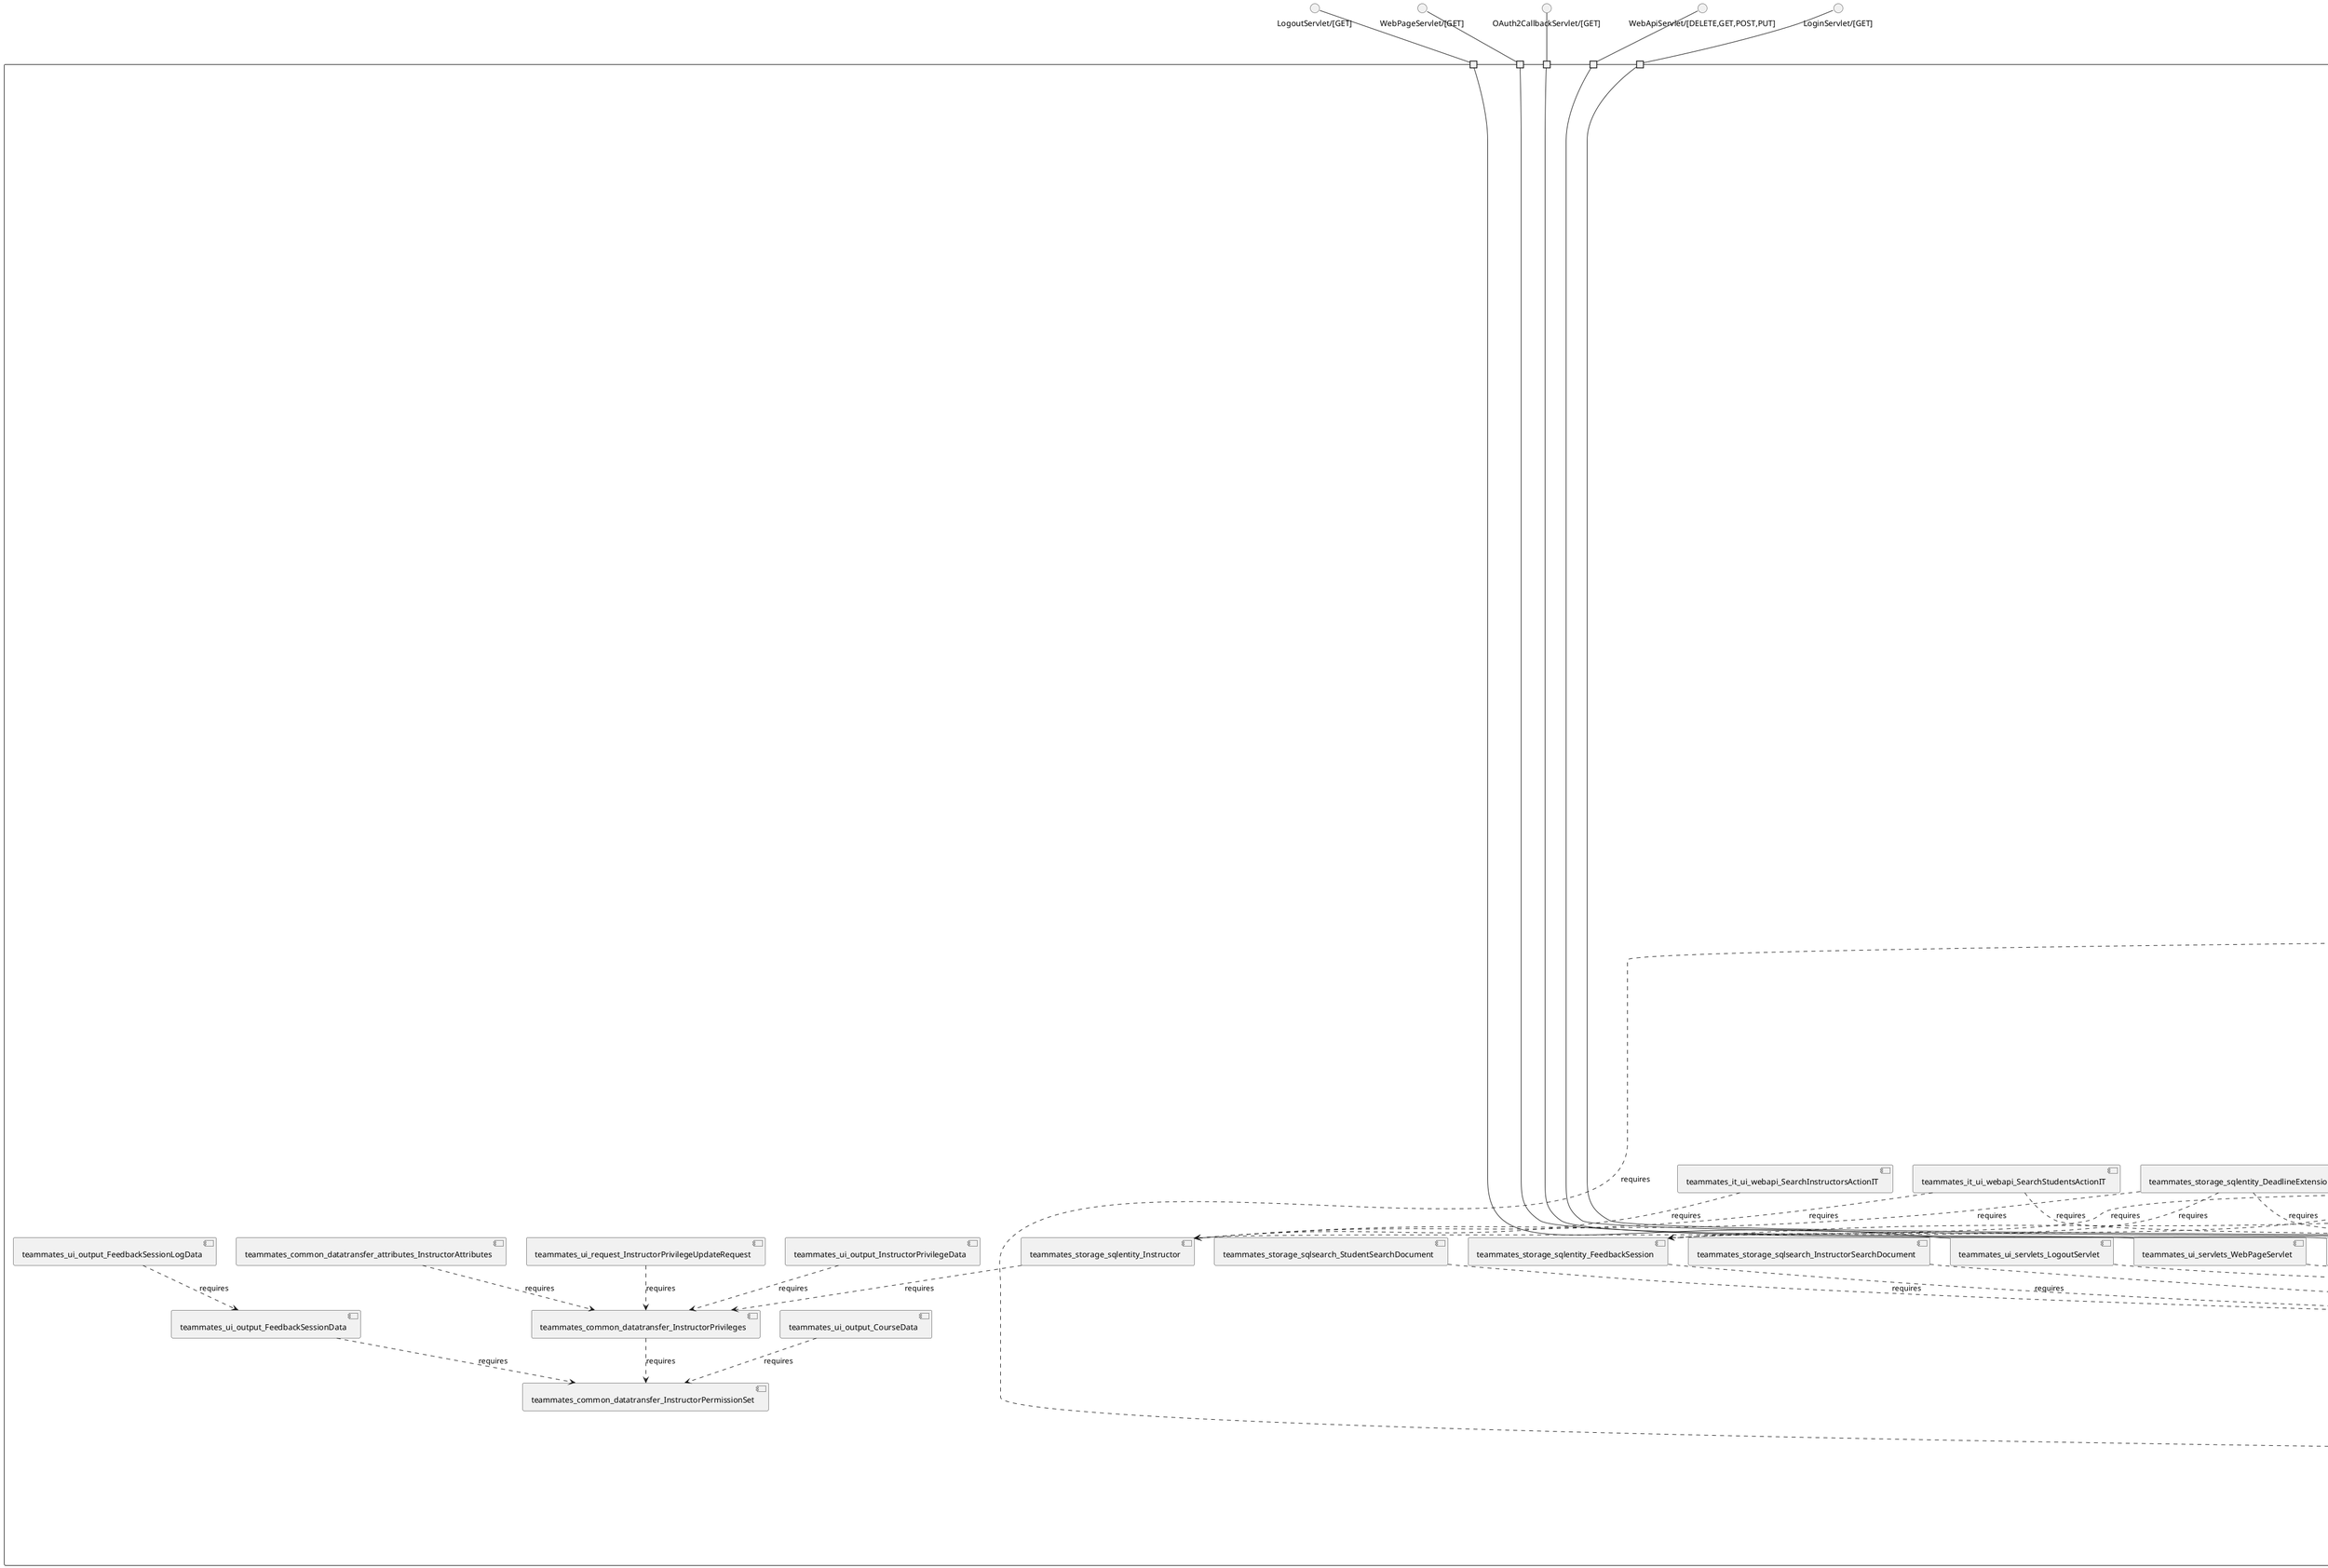 @startuml
skinparam fixCircleLabelOverlapping true
skinparam componentStyle uml2
component "teammates\n\n\n\n\n\n" {
[teammates_ui_servlets_LegacyUrlMapper]
[teammates_it_storage_sqlapi_FeedbackResponsesDbIT]
[teammates_ui_webapi_CreateAccountAction]
[teammates_storage_sqlentity_FeedbackSession]
[teammates_client_scripts_DataMigrationForFeedbackSessionMismatchedTimezone]
[teammates_storage_api_InstructorsDb]
[teammates_storage_api_FeedbackResponseCommentsDb]
[teammates_storage_sqlentity_questions_FeedbackTextQuestion]
[teammates_storage_search_SearchManagerFactory]
[teammates_ui_webapi_FeedbackSessionOpeningSoonRemindersAction]
[teammates_it_ui_webapi_UpdateFeedbackSessionLogsActionIT]
[teammates_common_util_StringHelper]
[teammates_common_datatransfer_questions_FeedbackTextResponseDetails]
[teammates_ui_webapi_FeedbackSessionPublishedEmailWorkerAction]
[teammates_it_sqllogic_core_FeedbackQuestionsLogicIT]
[teammates_storage_sqlsearch_AccountRequestSearchManager]
[teammates_storage_sqlentity_responses_FeedbackContributionResponse]
[teammates_sqllogic_core_FeedbackSessionsLogic]
[teammates_ui_webapi_JoinCourseAction]
[teammates_it_sqllogic_core_FeedbackSessionsLogicIT]
[teammates_storage_api_StudentsDb]
[teammates_ui_webapi_SendErrorReportAction]
[teammates_common_datatransfer_attributes_FeedbackResponseAttributes]
[teammates_storage_sqlapi_AccountsDb]
[teammates_common_datatransfer_attributes_FeedbackQuestionAttributes]
[teammates_storage_sqlentity_Account]
[teammates_ui_webapi_FeedbackSessionClosingRemindersAction]
[teammates_client_scripts_GenerateUsageStatisticsObjects]
[teammates_logic_external_FirebaseAuthService]
[teammates_common_datatransfer_questions_FeedbackTextQuestionDetails]
[teammates_it_sqllogic_core_DataBundleLogicIT]
[teammates_storage_sqlentity_responses_FeedbackMsqResponse]
[teammates_logic_api_RecaptchaVerifier]
[teammates_sqllogic_core_DataBundleLogic]
[teammates_sqllogic_core_AccountsLogic]
[teammates_client_scripts_PopulateCourseSearchDocuments]
[teammates_common_datatransfer_questions_FeedbackRankRecipientsResponseDetails]
[teammates_ui_webapi_SubmitFeedbackResponsesAction]
[teammates_logic_core_AccountsLogic]
[teammates_client_scripts_testdataconversion_ConvertDatastoreJsonToSqlJson]
[teammates_storage_search_InstructorSearchManager]
[teammates_storage_search_StudentSearchDocument]
[teammates_storage_api_UsageStatisticsDb]
[teammates_it_sqllogic_core_UsersLogicIT]
[teammates_ui_webapi_FeedbackSessionRemindParticularUsersEmailWorkerAction]
[teammates_storage_sqlentity_Instructor]
[teammates_it_storage_sqlapi_FeedbackSessionLogsDbIT]
[teammates_logic_core_FeedbackQuestionsLogic]
[teammates_storage_sqlentity_questions_FeedbackMcqQuestion]
[teammates_storage_sqlentity_questions_FeedbackContributionQuestion]
[teammates_storage_sqlsearch_SearchManagerFactory]
[teammates_it_storage_sqlapi_UsageStatisticsDbIT]
[teammates_logic_core_AccountRequestsLogic]
[teammates_logic_core_FeedbackResponsesLogic]
[teammates_storage_sqlentity_responses_FeedbackRankRecipientsResponse]
[teammates_storage_sqlentity_Team]
[teammates_sqllogic_core_FeedbackSessionLogsLogic]
[teammates_storage_sqlentity_Notification]
[teammates_storage_sqlentity_questions_FeedbackMsqQuestion]
[teammates_ui_webapi_PublishFeedbackSessionAction]
[teammates_storage_sqlentity_questions_FeedbackRubricQuestion]
[teammates_sqllogic_core_FeedbackQuestionsLogic]
[teammates_common_datatransfer_questions_FeedbackNumericalScaleResponseDetails]
[teammates_storage_sqlentity_responses_FeedbackRankOptionsResponse]
[teammates_logic_external_MailgunService]
[teammates_storage_sqlapi_UsageStatisticsDb]
[teammates_ui_output_FeedbackQuestionData]
[teammates_ui_servlets_WebPageServlet]
[teammates_logic_core_StudentsLogic]
[teammates_common_datatransfer_questions_FeedbackMsqQuestionDetails]
[teammates_it_ui_webapi_StudentSearchIndexingWorkerActionIT]
[teammates_ui_output_FeedbackResponseData]
[teammates_common_datatransfer_questions_FeedbackNumericalScaleQuestionDetails]
[teammates_sqllogic_core_CoursesLogic]
[teammates_storage_sqlentity_responses_FeedbackRubricResponse]
[teammates_it_sqllogic_core_FeedbackResponsesLogicIT]
[teammates_it_sqllogic_api_EmailGeneratorTestIT]
[teammates_storage_sqlentity_FeedbackSessionLog]
[teammates_sqllogic_core_FeedbackResponsesLogic]
[teammates_ui_output_FeedbackSessionData]
[teammates_it_storage_sqlsearch_StudentSearchIT]
[teammates_logic_external_SendgridService]
[teammates_storage_api_DeadlineExtensionsDb]
[teammates_logic_external_EmptyEmailService]
[teammates_sqllogic_core_AccountRequestsLogic]
[teammates_storage_api_NotificationsDb]
[teammates_common_datatransfer_InstructorPrivileges]
[teammates_ui_output_InstructorPrivilegeData]
[teammates_storage_sqlapi_AccountRequestsDb]
[teammates_it_storage_sqlapi_AccountsDbIT]
[teammates_sqllogic_api_SqlEmailGenerator]
[teammates_it_storage_sqlapi_NotificationDbIT]
[teammates_ui_servlets_OAuth2CallbackServlet]
[teammates_logic_core_InstructorsLogic]
[teammates_common_datatransfer_questions_FeedbackRankOptionsResponseDetails]
[teammates_ui_webapi_CreateFeedbackSessionLogAction]
[teammates_ui_output_FeedbackResponseCommentData]
[teammates_storage_sqlapi_EntitiesDb]
[teammates_common_datatransfer_questions_FeedbackContributionResponseDetails]
[teammates_logic_external_LocalTaskQueueService]
[teammates_common_datatransfer_InstructorPermissionSet]
[teammates_ui_webapi_FeedbackSessionClosedRemindersAction]
[teammates_storage_sqlapi_NotificationsDb]
[teammates_it_sqllogic_core_NotificationsLogicIT]
[teammates_logic_external_MailjetService]
[teammates_sqllogic_core_DeadlineExtensionsLogic]
[teammates_sqllogic_core_NotificationsLogic]
[teammates_it_sqllogic_core_FeedbackSessionLogsLogicIT]
[teammates_it_test_BaseTestCaseWithSqlDatabaseAccess]
[teammates_storage_api_CoursesDb]
[teammates_sqllogic_core_UsersLogic]
[teammates_common_datatransfer_SqlDataBundle]
[teammates_sqllogic_core_LogicStarter]
[teammates_storage_api_AccountsDb]
[teammates_logic_api_TaskQueuer]
[teammates_logic_api_EmailGenerator]
[teammates_ui_webapi_CalculateUsageStatisticsAction]
[teammates_common_util_Config]
[teammates_it_storage_sqlapi_FeedbackSessionsDbIT]
[teammates_common_datatransfer_attributes_InstructorAttributes]
[teammates_it_sqllogic_core_DeadlineExtensionsLogicIT]
[teammates_ui_servlets_RequestTraceFilter]
[teammates_it_storage_sqlsearch_AccountRequestSearchIT]
[teammates_common_datatransfer_questions_FeedbackConstantSumResponseDetails]
[teammates_logic_core_LogicStarter]
[teammates_common_datatransfer_questions_FeedbackMsqResponseDetails]
[teammates_logic_external_EmptyRecaptchaService]
[teammates_common_util_Logger]
[teammates_it_storage_sqlapi_AccountRequestsDbIT]
[teammates_common_datatransfer_questions_FeedbackMcqQuestionDetails]
[teammates_logic_core_DataBundleLogic]
[teammates_ui_webapi_CreateNotificationAction]
[teammates_sqllogic_core_FeedbackResponseCommentsLogic]
[teammates_storage_sqlentity_DeadlineExtension]
[teammates_storage_sqlentity_ReadNotification]
[teammates_ui_webapi_FeedbackSessionRemindEmailWorkerAction]
[teammates_storage_sqlentity_responses_FeedbackNumericalScaleResponse]
[teammates_ui_servlets_WebApiServlet]
[teammates_storage_sqlapi_DeadlineExtensionsDb]
[teammates_common_datatransfer_questions_FeedbackConstantSumQuestionDetails]
[teammates_common_datatransfer_attributes_CourseAttributes]
[teammates_ui_servlets_LoginServlet]
[teammates_storage_sqlentity_questions_FeedbackNumericalScaleQuestion]
[teammates_common_datatransfer_questions_FeedbackRubricResponseDetails]
[teammates_it_storage_sqlapi_CoursesDbIT]
[teammates_storage_sqlentity_responses_FeedbackConstantSumResponse]
[teammates_storage_sqlapi_CoursesDb]
[teammates_storage_search_StudentSearchManager]
[teammates_common_datatransfer_DataBundle]
[teammates_common_datatransfer_questions_FeedbackContributionQuestionDetails]
[teammates_logic_core_CoursesLogic]
[teammates_logic_core_FeedbackSessionsLogic]
[teammates_ui_webapi_ArchiveCourseAction]
[teammates_storage_api_FeedbackSessionsDb]
[teammates_logic_core_DeadlineExtensionsLogic]
[teammates_logic_api_AuthProxy]
[teammates_ui_request_InstructorPrivilegeUpdateRequest]
[teammates_it_ui_webapi_SearchInstructorsActionIT]
[teammates_storage_sqlentity_Course]
[teammates_storage_sqlapi_FeedbackResponsesDb]
[teammates_storage_api_AccountRequestsDb]
[teammates_storage_sqlsearch_InstructorSearchManager]
[teammates_client_scripts_DataMigrationForTeamNameInResponseGiver]
[teammates_logic_external_GoogleCloudTasksService]
[teammates_storage_sqlentity_responses_FeedbackMcqResponse]
[teammates_storage_sqlentity_responses_FeedbackTextResponse]
[teammates_it_storage_sqlapi_UsersDbIT]
[teammates_logic_core_UsageStatisticsLogic]
[teammates_it_ui_webapi_SearchStudentsActionIT]
[teammates_ui_webapi_DatastoreBackupAction]
[teammates_storage_sqlapi_FeedbackSessionLogsDb]
[teammates_storage_sqlsearch_InstructorSearchDocument]
[teammates_client_scripts_testdataconversion_UuidGenerator]
[teammates_storage_search_AccountRequestSearchManager]
[teammates_storage_sqlapi_UsersDb]
[teammates_common_datatransfer_TeamEvalResult]
[teammates_storage_sqlentity_Student]
[teammates_ui_webapi_ResetAccountRequestAction]
[teammates_client_scripts_testdataconversion_DataStoreToSqlConverter]
[teammates_logic_external_GoogleRecaptchaService]
[teammates_storage_sqlapi_FeedbackQuestionsDb]
[teammates_ui_webapi_FeedbackSessionOpeningRemindersAction]
[teammates_ui_webapi_FeedbackSessionResendPublishedEmailWorkerAction]
[teammates_storage_sqlsearch_StudentSearchManager]
[teammates_ui_webapi_CreateFeedbackSessionAction]
[teammates_ui_servlets_OriginCheckFilter]
[teammates_it_storage_sqlapi_FeedbackQuestionsDbIT]
[teammates_it_storage_sqlsearch_InstructorSearchIT]
[teammates_storage_api_FeedbackResponsesDb]
[teammates_it_sqllogic_core_AccountRequestsLogicIT]
[teammates_ui_output_FeedbackSessionLogData]
[teammates_ui_servlets_LogoutServlet]
[teammates_storage_sqlentity_Section]
[teammates_storage_sqlentity_questions_FeedbackConstantSumQuestion]
[teammates_storage_sqlapi_FeedbackSessionsDb]
[teammates_sqllogic_api_Logic]
[teammates_storage_api_FeedbackQuestionsDb]
[teammates_ui_webapi_FeedbackSessionUnpublishedEmailWorkerAction]
[teammates_main_Application]
[teammates_ui_webapi_UpdateInstructorPrivilegeAction]
[teammates_ui_webapi_UnpublishFeedbackSessionAction]
[teammates_logic_api_UserProvision]
[teammates_logic_core_FeedbackResponseCommentsLogic]
[teammates_storage_sqlentity_FeedbackResponseComment]
[teammates_storage_search_InstructorSearchDocument]
[teammates_logic_external_EmptyAuthService]
[teammates_storage_sqlsearch_StudentSearchDocument]
[teammates_it_storage_sqlapi_FeedbackResponseCommentsDbIT]
[teammates_logic_api_Logic]
[teammates_storage_sqlapi_FeedbackResponseCommentsDb]
[teammates_common_datatransfer_questions_FeedbackRubricQuestionDetails]
[teammates_ui_webapi_UpdateFeedbackSessionAction]
[teammates_logic_core_NotificationsLogic]
[teammates_ui_output_CourseData]
[teammates_sqllogic_core_UsageStatisticsLogic]
[teammates_logic_api_EmailSender]
[teammates_it_sqllogic_core_AccountsLogicIT]
[teammates_common_datatransfer_questions_FeedbackMcqResponseDetails]
portin " " as teammates_requires_OAuth2CallbackServlet_GET_
portin " " as teammates_requires_WebApiServlet_DELETE_GET_POST_PUT_
portin " " as teammates_requires_LoginServlet_GET_
portin " " as teammates_requires_LogoutServlet_GET_
portin " " as teammates_requires_WebPageServlet_GET_
portin " " as teammates_requires_LegacyUrlMapper_GET_
[teammates_ui_output_FeedbackResponseData]..>[teammates_common_datatransfer_questions_FeedbackRubricResponseDetails] : requires
[teammates_it_sqllogic_core_NotificationsLogicIT]..>[teammates_sqllogic_core_NotificationsLogic] : requires
[teammates_ui_webapi_JoinCourseAction]..>[teammates_common_util_Logger] : requires
[teammates_sqllogic_core_FeedbackSessionsLogic]..>[teammates_sqllogic_core_FeedbackSessionsLogic] : requires
[teammates_it_sqllogic_core_FeedbackSessionLogsLogicIT]..>[teammates_sqllogic_core_FeedbackSessionLogsLogic] : requires
[teammates_logic_api_TaskQueuer]..>[teammates_logic_api_TaskQueuer] : requires
[teammates_ui_webapi_SendErrorReportAction]..>[teammates_common_util_Logger] : requires
[teammates_it_ui_webapi_UpdateFeedbackSessionLogsActionIT]..>[teammates_storage_sqlentity_Course] : requires
[teammates_ui_request_InstructorPrivilegeUpdateRequest]..>[teammates_common_datatransfer_InstructorPrivileges] : requires
[teammates_sqllogic_api_SqlEmailGenerator]..>[teammates_sqllogic_core_FeedbackSessionsLogic] : requires
[teammates_logic_core_FeedbackQuestionsLogic]..>[teammates_logic_core_FeedbackQuestionsLogic] : requires
[teammates_logic_api_TaskQueuer]..>[teammates_logic_external_GoogleCloudTasksService] : requires
[teammates_logic_core_DeadlineExtensionsLogic]..>[teammates_storage_api_DeadlineExtensionsDb] : requires
[teammates_it_storage_sqlapi_FeedbackResponsesDbIT]..>[teammates_storage_sqlapi_FeedbackResponsesDb] : requires
[teammates_it_storage_sqlapi_UsersDbIT]..>[teammates_storage_sqlentity_Instructor] : requires
[teammates_logic_core_InstructorsLogic]..>[teammates_logic_core_InstructorsLogic] : requires
[teammates_it_sqllogic_core_UsersLogicIT]..>[teammates_storage_sqlentity_Course] : requires
[teammates_logic_core_FeedbackResponseCommentsLogic]..>[teammates_logic_core_FeedbackResponseCommentsLogic] : requires
[teammates_logic_external_FirebaseAuthService]..>[teammates_common_util_Logger] : requires
[teammates_logic_core_FeedbackResponseCommentsLogic]..>[teammates_logic_core_InstructorsLogic] : requires
[teammates_sqllogic_core_FeedbackQuestionsLogic]..>[teammates_sqllogic_core_FeedbackQuestionsLogic] : requires
[teammates_ui_webapi_FeedbackSessionPublishedEmailWorkerAction]..>[teammates_common_util_Logger] : requires
[teammates_storage_api_FeedbackQuestionsDb]..>[teammates_storage_api_FeedbackQuestionsDb] : requires
[teammates_storage_sqlentity_Section]..>[teammates_storage_sqlentity_Course] : requires
[teammates_sqllogic_core_CoursesLogic]..>[teammates_sqllogic_core_UsersLogic] : requires
[teammates_ui_webapi_FeedbackSessionOpeningSoonRemindersAction]..>[teammates_common_util_Logger] : requires
[teammates_it_storage_sqlapi_FeedbackQuestionsDbIT]..>[teammates_common_datatransfer_SqlDataBundle] : requires
[teammates_storage_sqlentity_FeedbackResponseComment]..>[teammates_storage_sqlentity_responses_FeedbackMcqResponse] : requires
[teammates_logic_core_FeedbackSessionsLogic]..>[teammates_storage_api_FeedbackSessionsDb] : requires
[teammates_client_scripts_DataMigrationForFeedbackSessionMismatchedTimezone]..>[teammates_common_datatransfer_attributes_CourseAttributes] : requires
[teammates_ui_output_FeedbackQuestionData]..>[teammates_common_datatransfer_questions_FeedbackRubricQuestionDetails] : requires
[teammates_logic_api_EmailGenerator]..>[teammates_logic_core_InstructorsLogic] : requires
[teammates_sqllogic_core_FeedbackResponseCommentsLogic]..>[teammates_storage_sqlapi_FeedbackResponseCommentsDb] : requires
[teammates_logic_core_NotificationsLogic]..>[teammates_storage_api_NotificationsDb] : requires
[teammates_ui_output_FeedbackResponseData]..>[teammates_common_datatransfer_questions_FeedbackConstantSumResponseDetails] : requires
[teammates_storage_sqlentity_questions_FeedbackContributionQuestion]..>[teammates_common_datatransfer_questions_FeedbackContributionQuestionDetails] : requires
[teammates_logic_core_DataBundleLogic]..>[teammates_storage_api_AccountsDb] : requires
[teammates_logic_core_DataBundleLogic]..>[teammates_logic_core_DataBundleLogic] : requires
[teammates_ui_output_FeedbackResponseData]..>[teammates_common_datatransfer_questions_FeedbackNumericalScaleResponseDetails] : requires
[teammates_storage_api_StudentsDb]..>[teammates_common_util_Logger] : requires
[teammates_sqllogic_core_DataBundleLogic]..>[teammates_sqllogic_core_FeedbackResponseCommentsLogic] : requires
[teammates_it_sqllogic_core_AccountRequestsLogicIT]..>[teammates_sqllogic_core_AccountRequestsLogic] : requires
[teammates_it_storage_sqlapi_FeedbackSessionsDbIT]..>[teammates_storage_sqlapi_FeedbackSessionsDb] : requires
[teammates_logic_api_AuthProxy]..>[teammates_logic_external_EmptyAuthService] : requires
[teammates_ui_servlets_OriginCheckFilter]..>[teammates_common_util_Logger] : requires
[teammates_sqllogic_api_SqlEmailGenerator]..>[teammates_sqllogic_core_UsersLogic] : requires
[teammates_common_datatransfer_attributes_FeedbackQuestionAttributes]..>[teammates_common_datatransfer_questions_FeedbackMcqQuestionDetails] : requires
[teammates_ui_servlets_WebPageServlet]..>[teammates_common_util_Logger] : requires
[teammates_it_storage_sqlapi_UsersDbIT]..>[teammates_storage_sqlapi_AccountsDb] : requires
[teammates_storage_sqlentity_FeedbackSessionLog]..>[teammates_storage_sqlentity_Student] : requires
[teammates_logic_core_AccountRequestsLogic]..>[teammates_storage_api_AccountRequestsDb] : requires
[teammates_storage_sqlapi_AccountsDb]..>[teammates_storage_sqlapi_AccountsDb] : requires
[teammates_it_ui_webapi_UpdateFeedbackSessionLogsActionIT]..>[teammates_storage_sqlentity_FeedbackSession] : requires
[teammates_ui_webapi_FeedbackSessionUnpublishedEmailWorkerAction]..>[teammates_common_util_Logger] : requires
[teammates_ui_webapi_UpdateInstructorPrivilegeAction]..>[teammates_common_util_Logger] : requires
[teammates_it_sqllogic_core_AccountsLogicIT]..>[teammates_storage_sqlapi_AccountsDb] : requires
[teammates_it_storage_sqlapi_FeedbackResponsesDbIT]..>[teammates_common_datatransfer_SqlDataBundle] : requires
[teammates_it_storage_sqlapi_NotificationDbIT]..>[teammates_storage_sqlapi_NotificationsDb] : requires
[teammates_it_storage_sqlapi_AccountsDbIT]..>[teammates_storage_sqlapi_AccountsDb] : requires
[teammates_logic_api_RecaptchaVerifier]..>[teammates_logic_api_RecaptchaVerifier] : requires
[teammates_ui_servlets_OAuth2CallbackServlet]..>[teammates_common_util_Logger] : requires
[teammates_logic_core_InstructorsLogic]..>[teammates_common_util_Logger] : requires
[teammates_storage_sqlentity_ReadNotification]..>[teammates_storage_sqlentity_Notification] : requires
[teammates_logic_core_FeedbackResponseCommentsLogic]..>[teammates_storage_api_FeedbackResponseCommentsDb] : requires
[teammates_sqllogic_core_UsersLogic]..>[teammates_sqllogic_core_FeedbackResponsesLogic] : requires
[teammates_sqllogic_core_FeedbackSessionLogsLogic]..>[teammates_storage_sqlapi_FeedbackSessionLogsDb] : requires
[teammates_storage_sqlentity_DeadlineExtension]..>[teammates_storage_sqlentity_FeedbackSession] : requires
[teammates_storage_sqlentity_questions_FeedbackConstantSumQuestion]..>[teammates_common_datatransfer_questions_FeedbackConstantSumQuestionDetails] : requires
[teammates_ui_webapi_FeedbackSessionClosingRemindersAction]..>[teammates_common_util_Logger] : requires
[teammates_logic_core_UsageStatisticsLogic]..>[teammates_logic_core_FeedbackResponsesLogic] : requires
[teammates_storage_sqlapi_FeedbackSessionsDb]..>[teammates_storage_sqlapi_FeedbackSessionsDb] : requires
[teammates_sqllogic_core_UsersLogic]..>[teammates_sqllogic_core_AccountsLogic] : requires
[teammates_it_storage_sqlapi_AccountRequestsDbIT]..>[teammates_storage_sqlapi_AccountRequestsDb] : requires
[teammates_it_storage_sqlapi_UsersDbIT]..>[teammates_storage_sqlentity_Course] : requires
[teammates_logic_core_InstructorsLogic]..>[teammates_storage_api_InstructorsDb] : requires
[teammates_storage_api_CoursesDb]..>[teammates_storage_api_CoursesDb] : requires
[teammates_logic_core_StudentsLogic]..>[teammates_logic_core_StudentsLogic] : requires
[teammates_client_scripts_testdataconversion_ConvertDatastoreJsonToSqlJson]..>[teammates_client_scripts_testdataconversion_DataStoreToSqlConverter] : requires
[teammates_logic_external_LocalTaskQueueService]..>[teammates_common_util_Logger] : requires
[teammates_common_datatransfer_attributes_InstructorAttributes]..>[teammates_common_datatransfer_InstructorPrivileges] : requires
[teammates_logic_core_FeedbackResponsesLogic]..>[teammates_logic_core_StudentsLogic] : requires
[teammates_logic_external_GoogleRecaptchaService]..>[teammates_common_util_Logger] : requires
[teammates_sqllogic_core_FeedbackSessionsLogic]..>[teammates_sqllogic_core_UsersLogic] : requires
[teammates_ui_output_FeedbackQuestionData]..>[teammates_common_datatransfer_questions_FeedbackMcqQuestionDetails] : requires
[teammates_storage_sqlapi_EntitiesDb]..>[teammates_common_util_Logger] : requires
[teammates_logic_core_DataBundleLogic]..>[teammates_storage_api_NotificationsDb] : requires
[teammates_common_datatransfer_InstructorPrivileges]..>[teammates_common_datatransfer_InstructorPermissionSet] : requires
[teammates_logic_core_FeedbackSessionsLogic]..>[teammates_logic_core_CoursesLogic] : requires
[teammates_storage_api_UsageStatisticsDb]..>[teammates_storage_api_UsageStatisticsDb] : requires
[teammates_logic_api_RecaptchaVerifier]..>[teammates_logic_external_EmptyRecaptchaService] : requires
[teammates_logic_api_UserProvision]..>[teammates_logic_core_StudentsLogic] : requires
[teammates_ui_output_FeedbackQuestionData]..>[teammates_common_datatransfer_questions_FeedbackNumericalScaleQuestionDetails] : requires
[teammates_storage_sqlapi_FeedbackSessionLogsDb]..>[teammates_storage_sqlapi_FeedbackSessionLogsDb] : requires
[teammates_sqllogic_api_Logic]..>[teammates_sqllogic_core_UsageStatisticsLogic] : requires
[teammates_logic_core_DataBundleLogic]..>[teammates_storage_api_InstructorsDb] : requires
[teammates_sqllogic_core_DataBundleLogic]..>[teammates_sqllogic_core_FeedbackResponsesLogic] : requires
[teammates_logic_core_FeedbackSessionsLogic]..>[teammates_common_util_Logger] : requires
[teammates_sqllogic_core_AccountRequestsLogic]..>[teammates_sqllogic_core_AccountRequestsLogic] : requires
[teammates_storage_api_NotificationsDb]..>[teammates_storage_api_NotificationsDb] : requires
[teammates_sqllogic_core_AccountsLogic]..>[teammates_storage_sqlapi_AccountsDb] : requires
[teammates_logic_core_FeedbackQuestionsLogic]..>[teammates_logic_core_InstructorsLogic] : requires
[teammates_storage_search_SearchManagerFactory]..>[teammates_storage_search_InstructorSearchManager] : requires
[teammates_sqllogic_api_Logic]..>[teammates_sqllogic_api_Logic] : requires
[teammates_common_datatransfer_attributes_FeedbackResponseAttributes]..>[teammates_common_datatransfer_questions_FeedbackContributionResponseDetails] : requires
[teammates_storage_sqlentity_responses_FeedbackMsqResponse]..>[teammates_common_datatransfer_questions_FeedbackMsqResponseDetails] : requires
[teammates_logic_api_EmailGenerator]..>[teammates_logic_core_StudentsLogic] : requires
[teammates_it_ui_webapi_StudentSearchIndexingWorkerActionIT]..>[teammates_storage_sqlentity_Student] : requires
[teammates_logic_core_CoursesLogic]..>[teammates_logic_core_FeedbackResponsesLogic] : requires
[teammates_logic_core_AccountsLogic]..>[teammates_storage_api_AccountsDb] : requires
[teammates_sqllogic_api_Logic]..>[teammates_sqllogic_core_DeadlineExtensionsLogic] : requires
[teammates_ui_webapi_FeedbackSessionRemindParticularUsersEmailWorkerAction]..>[teammates_common_util_Logger] : requires
[teammates_logic_api_TaskQueuer]..>[teammates_logic_external_LocalTaskQueueService] : requires
[teammates_ui_output_FeedbackSessionData]..>[teammates_common_datatransfer_InstructorPermissionSet] : requires
[teammates_storage_sqlapi_UsersDb]..>[teammates_storage_sqlapi_UsersDb] : requires
[teammates_ui_output_FeedbackSessionLogData]..>[teammates_ui_output_FeedbackSessionData] : requires
[teammates_logic_api_Logic]..>[teammates_logic_core_FeedbackSessionsLogic] : requires
[teammates_common_datatransfer_attributes_FeedbackQuestionAttributes]..>[teammates_common_datatransfer_questions_FeedbackNumericalScaleQuestionDetails] : requires
[teammates_logic_core_FeedbackQuestionsLogic]..>[teammates_logic_core_FeedbackResponsesLogic] : requires
[teammates_logic_api_EmailSender]..>[teammates_logic_external_MailgunService] : requires
[teammates_ui_output_FeedbackQuestionData]..>[teammates_common_datatransfer_questions_FeedbackTextQuestionDetails] : requires
[teammates_logic_core_FeedbackResponseCommentsLogic]..>[teammates_logic_core_StudentsLogic] : requires
[teammates_ui_output_FeedbackQuestionData]..>[teammates_common_datatransfer_questions_FeedbackConstantSumQuestionDetails] : requires
[teammates_common_datatransfer_attributes_FeedbackResponseAttributes]..>[teammates_common_datatransfer_questions_FeedbackConstantSumResponseDetails] : requires
[teammates_it_storage_sqlapi_FeedbackQuestionsDbIT]..>[teammates_storage_sqlapi_FeedbackQuestionsDb] : requires
[teammates_ui_webapi_UpdateFeedbackSessionAction]..>[teammates_common_util_Logger] : requires
[teammates_ui_webapi_FeedbackSessionRemindEmailWorkerAction]..>[teammates_common_util_Logger] : requires
[teammates_ui_output_FeedbackQuestionData]..>[teammates_common_datatransfer_questions_FeedbackMsqQuestionDetails] : requires
[teammates_storage_sqlentity_responses_FeedbackContributionResponse]..>[teammates_common_datatransfer_questions_FeedbackContributionResponseDetails] : requires
[teammates_sqllogic_core_AccountsLogic]..>[teammates_sqllogic_core_UsersLogic] : requires
[teammates_sqllogic_core_FeedbackQuestionsLogic]..>[teammates_storage_sqlapi_FeedbackQuestionsDb] : requires
[teammates_ui_webapi_CreateNotificationAction]..>[teammates_common_util_Logger] : requires
[teammates_logic_api_Logic]..>[teammates_logic_core_DeadlineExtensionsLogic] : requires
[teammates_sqllogic_core_CoursesLogic]..>[teammates_storage_sqlapi_CoursesDb] : requires
[teammates_ui_output_FeedbackResponseData]..>[teammates_common_datatransfer_questions_FeedbackRankRecipientsResponseDetails] : requires
[teammates_logic_core_FeedbackResponsesLogic]..>[teammates_logic_core_FeedbackResponseCommentsLogic] : requires
[teammates_ui_webapi_FeedbackSessionClosedRemindersAction]..>[teammates_common_util_Logger] : requires
[teammates_sqllogic_core_FeedbackResponseCommentsLogic]..>[teammates_sqllogic_core_FeedbackResponseCommentsLogic] : requires
[teammates_logic_core_FeedbackSessionsLogic]..>[teammates_logic_core_DeadlineExtensionsLogic] : requires
[teammates_sqllogic_core_DataBundleLogic]..>[teammates_sqllogic_core_FeedbackQuestionsLogic] : requires
[teammates_common_datatransfer_attributes_FeedbackResponseAttributes]..>[teammates_common_datatransfer_questions_FeedbackNumericalScaleResponseDetails] : requires
[teammates_sqllogic_core_LogicStarter]..>[teammates_common_util_Logger] : requires
[teammates_sqllogic_core_UsersLogic]..>[teammates_sqllogic_core_UsersLogic] : requires
[teammates_ui_webapi_DatastoreBackupAction]..>[teammates_common_util_Logger] : requires
[teammates_it_ui_webapi_SearchStudentsActionIT]..>[teammates_storage_sqlentity_Instructor] : requires
[teammates_it_sqllogic_core_DeadlineExtensionsLogicIT]..>[teammates_common_datatransfer_SqlDataBundle] : requires
[teammates_sqllogic_core_FeedbackResponsesLogic]..>[teammates_sqllogic_core_UsersLogic] : requires
[teammates_it_sqllogic_core_FeedbackSessionsLogicIT]..>[teammates_sqllogic_core_FeedbackSessionsLogic] : requires
[teammates_sqllogic_core_FeedbackQuestionsLogic]..>[teammates_sqllogic_core_FeedbackResponsesLogic] : requires
[teammates_logic_core_FeedbackQuestionsLogic]..>[teammates_logic_core_CoursesLogic] : requires
[teammates_ui_servlets_LoginServlet]..>[teammates_common_util_Logger] : requires
[teammates_sqllogic_core_FeedbackResponsesLogic]..>[teammates_sqllogic_core_FeedbackResponsesLogic] : requires
[teammates_sqllogic_core_DataBundleLogic]..>[teammates_sqllogic_core_AccountsLogic] : requires
[teammates_sqllogic_core_DataBundleLogic]..>[teammates_sqllogic_core_NotificationsLogic] : requires
[teammates_it_sqllogic_core_FeedbackResponsesLogicIT]..>[teammates_sqllogic_core_FeedbackResponseCommentsLogic] : requires
[teammates_it_sqllogic_api_EmailGeneratorTestIT]..>[teammates_sqllogic_api_SqlEmailGenerator] : requires
[teammates_logic_core_AccountsLogic]..>[teammates_logic_core_StudentsLogic] : requires
[teammates_sqllogic_api_Logic]..>[teammates_sqllogic_core_DataBundleLogic] : requires
[teammates_storage_sqlentity_FeedbackResponseComment]..>[teammates_storage_sqlentity_responses_FeedbackNumericalScaleResponse] : requires
[teammates_storage_api_AccountsDb]..>[teammates_storage_api_AccountsDb] : requires
[teammates_logic_core_AccountRequestsLogic]..>[teammates_logic_core_AccountRequestsLogic] : requires
[teammates_sqllogic_core_FeedbackSessionsLogic]..>[teammates_sqllogic_core_FeedbackQuestionsLogic] : requires
[teammates_logic_api_Logic]..>[teammates_logic_core_InstructorsLogic] : requires
[teammates_ui_output_FeedbackResponseData]..>[teammates_common_datatransfer_questions_FeedbackTextResponseDetails] : requires
[teammates_logic_core_LogicStarter]..>[teammates_common_util_Logger] : requires
[teammates_it_storage_sqlapi_UsageStatisticsDbIT]..>[teammates_storage_sqlapi_UsageStatisticsDb] : requires
[teammates_logic_core_InstructorsLogic]..>[teammates_logic_core_FeedbackResponsesLogic] : requires
[teammates_ui_webapi_CreateFeedbackSessionLogAction]..>[teammates_common_util_Logger] : requires
[teammates_it_storage_sqlsearch_AccountRequestSearchIT]..>[teammates_common_datatransfer_SqlDataBundle] : requires
[teammates_logic_external_MailgunService]..>[teammates_common_util_Logger] : requires
[teammates_it_sqllogic_core_AccountsLogicIT]..>[teammates_sqllogic_core_UsersLogic] : requires
[teammates_storage_sqlentity_FeedbackResponseComment]..>[teammates_storage_sqlentity_responses_FeedbackTextResponse] : requires
[teammates_sqllogic_core_DeadlineExtensionsLogic]..>[teammates_storage_sqlapi_DeadlineExtensionsDb] : requires
[teammates_sqllogic_api_SqlEmailGenerator]..>[teammates_sqllogic_core_DeadlineExtensionsLogic] : requires
[teammates_it_storage_sqlsearch_AccountRequestSearchIT]..>[teammates_storage_sqlapi_AccountRequestsDb] : requires
[teammates_logic_api_Logic]..>[teammates_logic_core_NotificationsLogic] : requires
[teammates_logic_core_DataBundleLogic]..>[teammates_storage_api_StudentsDb] : requires
[teammates_client_scripts_DataMigrationForTeamNameInResponseGiver]..>[teammates_logic_core_FeedbackResponsesLogic] : requires
[teammates_logic_api_Logic]..>[teammates_logic_core_AccountRequestsLogic] : requires
[teammates_client_scripts_PopulateCourseSearchDocuments]..>[teammates_logic_api_Logic] : requires
[teammates_common_datatransfer_attributes_FeedbackQuestionAttributes]..>[teammates_common_datatransfer_questions_FeedbackContributionQuestionDetails] : requires
[teammates_it_sqllogic_core_UsersLogicIT]..>[teammates_sqllogic_core_UsersLogic] : requires
[teammates_logic_core_FeedbackSessionsLogic]..>[teammates_logic_core_FeedbackResponsesLogic] : requires
[teammates_sqllogic_core_FeedbackQuestionsLogic]..>[teammates_sqllogic_core_FeedbackSessionsLogic] : requires
[teammates_sqllogic_core_AccountRequestsLogic]..>[teammates_storage_sqlapi_AccountRequestsDb] : requires
[teammates_it_storage_sqlapi_UsersDbIT]..>[teammates_storage_sqlentity_Student] : requires
[teammates_it_ui_webapi_SearchStudentsActionIT]..>[teammates_storage_sqlentity_Student] : requires
[teammates_logic_api_Logic]..>[teammates_logic_core_AccountsLogic] : requires
[teammates_client_scripts_testdataconversion_ConvertDatastoreJsonToSqlJson]..>[teammates_common_datatransfer_SqlDataBundle] : requires
[teammates_storage_sqlapi_FeedbackResponseCommentsDb]..>[teammates_storage_sqlapi_FeedbackResponseCommentsDb] : requires
[teammates_logic_core_StudentsLogic]..>[teammates_logic_core_FeedbackSessionsLogic] : requires
[teammates_logic_core_CoursesLogic]..>[teammates_common_util_Logger] : requires
[teammates_common_datatransfer_questions_FeedbackContributionQuestionDetails]..>[teammates_common_util_Logger] : requires
[teammates_it_storage_sqlapi_FeedbackSessionsDbIT]..>[teammates_storage_sqlapi_CoursesDb] : requires
[teammates_logic_core_DataBundleLogic]..>[teammates_storage_api_FeedbackResponsesDb] : requires
[teammates_logic_api_Logic]..>[teammates_logic_core_CoursesLogic] : requires
[teammates_common_util_StringHelper]..>[teammates_common_util_Logger] : requires
[teammates_storage_sqlentity_questions_FeedbackRubricQuestion]..>[teammates_common_datatransfer_questions_FeedbackRubricQuestionDetails] : requires
[teammates_client_scripts_GenerateUsageStatisticsObjects]..>[teammates_logic_api_Logic] : requires
[teammates_storage_sqlapi_DeadlineExtensionsDb]..>[teammates_storage_sqlapi_DeadlineExtensionsDb] : requires
[teammates_storage_sqlentity_questions_FeedbackNumericalScaleQuestion]..>[teammates_common_datatransfer_questions_FeedbackNumericalScaleQuestionDetails] : requires
[teammates_common_datatransfer_attributes_FeedbackQuestionAttributes]..>[teammates_common_datatransfer_questions_FeedbackRubricQuestionDetails] : requires
[teammates_storage_sqlentity_questions_FeedbackTextQuestion]..>[teammates_common_datatransfer_questions_FeedbackTextQuestionDetails] : requires
[teammates_storage_sqlsearch_StudentSearchManager]..>[teammates_storage_sqlapi_UsersDb] : requires
[teammates_logic_core_DataBundleLogic]..>[teammates_storage_api_CoursesDb] : requires
[teammates_sqllogic_core_FeedbackQuestionsLogic]..>[teammates_common_util_Logger] : requires
[teammates_storage_sqlsearch_InstructorSearchManager]..>[teammates_storage_sqlapi_UsersDb] : requires
[teammates_it_storage_sqlsearch_InstructorSearchIT]..>[teammates_storage_sqlapi_UsersDb] : requires
[teammates_storage_search_SearchManagerFactory]..>[teammates_storage_search_StudentSearchManager] : requires
[teammates_logic_api_EmailGenerator]..>[teammates_logic_api_EmailGenerator] : requires
[teammates_sqllogic_core_FeedbackQuestionsLogic]..>[teammates_sqllogic_core_CoursesLogic] : requires
[teammates_storage_api_StudentsDb]..>[teammates_storage_api_StudentsDb] : requires
[teammates_sqllogic_core_FeedbackSessionsLogic]..>[teammates_storage_sqlapi_FeedbackSessionsDb] : requires
[teammates_common_datatransfer_attributes_FeedbackResponseAttributes]..>[teammates_common_datatransfer_questions_FeedbackRankOptionsResponseDetails] : requires
[teammates_it_storage_sqlapi_UsersDbIT]..>[teammates_storage_sqlapi_UsersDb] : requires
[teammates_logic_core_FeedbackSessionsLogic]..>[teammates_logic_core_InstructorsLogic] : requires
[teammates_storage_api_FeedbackResponsesDb]..>[teammates_storage_api_FeedbackResponsesDb] : requires
[teammates_logic_api_Logic]..>[teammates_logic_core_FeedbackQuestionsLogic] : requires
[teammates_ui_output_InstructorPrivilegeData]..>[teammates_common_datatransfer_InstructorPrivileges] : requires
[teammates_it_sqllogic_core_DataBundleLogicIT]..>[teammates_sqllogic_core_DataBundleLogic] : requires
[teammates_storage_api_DeadlineExtensionsDb]..>[teammates_storage_api_DeadlineExtensionsDb] : requires
[teammates_it_sqllogic_core_UsersLogicIT]..>[teammates_storage_sqlentity_Account] : requires
[teammates_sqllogic_api_SqlEmailGenerator]..>[teammates_sqllogic_api_SqlEmailGenerator] : requires
[teammates_client_scripts_testdataconversion_DataStoreToSqlConverter]..>[teammates_client_scripts_testdataconversion_UuidGenerator] : requires
[teammates_storage_search_InstructorSearchManager]..>[teammates_storage_api_InstructorsDb] : requires
[teammates_it_sqllogic_core_FeedbackSessionsLogicIT]..>[teammates_common_datatransfer_SqlDataBundle] : requires
[teammates_sqllogic_core_FeedbackSessionsLogic]..>[teammates_common_util_Logger] : requires
[teammates_ui_webapi_SubmitFeedbackResponsesAction]..>[teammates_common_util_Logger] : requires
[teammates_it_storage_sqlsearch_StudentSearchIT]..>[teammates_common_datatransfer_SqlDataBundle] : requires
[teammates_it_storage_sqlapi_FeedbackSessionLogsDbIT]..>[teammates_common_datatransfer_SqlDataBundle] : requires
[teammates_storage_sqlentity_FeedbackSession]..>[teammates_storage_sqlentity_Course] : requires
[teammates_logic_api_Logic]..>[teammates_logic_core_FeedbackResponseCommentsLogic] : requires
[teammates_storage_search_InstructorSearchDocument]..>[teammates_common_datatransfer_attributes_CourseAttributes] : requires
[teammates_logic_core_FeedbackSessionsLogic]..>[teammates_logic_core_FeedbackResponseCommentsLogic] : requires
[teammates_common_datatransfer_attributes_FeedbackResponseAttributes]..>[teammates_common_datatransfer_questions_FeedbackMsqResponseDetails] : requires
[teammates_storage_sqlentity_FeedbackResponseComment]..>[teammates_storage_sqlentity_responses_FeedbackContributionResponse] : requires
[teammates_sqllogic_core_AccountsLogic]..>[teammates_sqllogic_core_AccountsLogic] : requires
[teammates_storage_sqlentity_FeedbackResponseComment]..>[teammates_storage_sqlentity_responses_FeedbackRubricResponse] : requires
[teammates_storage_sqlentity_responses_FeedbackMcqResponse]..>[teammates_common_datatransfer_questions_FeedbackMcqResponseDetails] : requires
[teammates_logic_api_AuthProxy]..>[teammates_logic_api_AuthProxy] : requires
[teammates_logic_core_UsageStatisticsLogic]..>[teammates_logic_core_InstructorsLogic] : requires
[teammates_ui_webapi_FeedbackSessionResendPublishedEmailWorkerAction]..>[teammates_common_util_Logger] : requires
[teammates_it_sqllogic_core_AccountsLogicIT]..>[teammates_sqllogic_core_AccountsLogic] : requires
[teammates_storage_sqlapi_FeedbackResponsesDb]..>[teammates_storage_sqlapi_FeedbackResponsesDb] : requires
[teammates_storage_sqlentity_Team]..>[teammates_storage_sqlentity_Section] : requires
[teammates_it_storage_sqlapi_FeedbackResponseCommentsDbIT]..>[teammates_common_datatransfer_SqlDataBundle] : requires
[teammates_logic_core_CoursesLogic]..>[teammates_logic_core_StudentsLogic] : requires
[teammates_it_sqllogic_core_FeedbackResponsesLogicIT]..>[teammates_sqllogic_core_FeedbackResponsesLogic] : requires
[teammates_logic_api_Logic]..>[teammates_logic_core_UsageStatisticsLogic] : requires
[teammates_storage_sqlentity_responses_FeedbackConstantSumResponse]..>[teammates_common_datatransfer_questions_FeedbackConstantSumResponseDetails] : requires
[teammates_it_sqllogic_core_AccountsLogicIT]..>[teammates_sqllogic_core_NotificationsLogic] : requires
[teammates_logic_core_FeedbackQuestionsLogic]..>[teammates_storage_api_FeedbackQuestionsDb] : requires
[teammates_ui_servlets_LogoutServlet]..>[teammates_common_util_Logger] : requires
[teammates_storage_sqlentity_Instructor]..>[teammates_common_datatransfer_InstructorPrivileges] : requires
[teammates_ui_output_FeedbackResponseData]..>[teammates_common_datatransfer_questions_FeedbackMcqResponseDetails] : requires
[teammates_ui_webapi_CreateAccountAction]..>[teammates_common_util_Logger] : requires
[teammates_storage_sqlsearch_SearchManagerFactory]..>[teammates_storage_sqlsearch_InstructorSearchManager] : requires
[teammates_storage_search_InstructorSearchManager]..>[teammates_storage_api_CoursesDb] : requires
[teammates_logic_api_EmailSender]..>[teammates_logic_external_EmptyEmailService] : requires
[teammates_logic_core_CoursesLogic]..>[teammates_storage_api_CoursesDb] : requires
[teammates_sqllogic_core_FeedbackResponsesLogic]..>[teammates_sqllogic_core_FeedbackQuestionsLogic] : requires
[teammates_sqllogic_core_FeedbackSessionLogsLogic]..>[teammates_sqllogic_core_FeedbackSessionLogsLogic] : requires
[teammates_it_storage_sqlsearch_StudentSearchIT]..>[teammates_storage_sqlapi_UsersDb] : requires
[teammates_sqllogic_api_Logic]..>[teammates_sqllogic_core_FeedbackResponsesLogic] : requires
[teammates_sqllogic_core_DeadlineExtensionsLogic]..>[teammates_sqllogic_core_DeadlineExtensionsLogic] : requires
[teammates_logic_api_EmailGenerator]..>[teammates_logic_core_CoursesLogic] : requires
[teammates_it_storage_sqlapi_FeedbackResponseCommentsDbIT]..>[teammates_storage_sqlapi_FeedbackResponseCommentsDb] : requires
[teammates_logic_api_EmailSender]..>[teammates_common_util_Logger] : requires
[teammates_logic_core_InstructorsLogic]..>[teammates_logic_core_DeadlineExtensionsLogic] : requires
[teammates_storage_sqlentity_questions_FeedbackMcqQuestion]..>[teammates_common_datatransfer_questions_FeedbackMcqQuestionDetails] : requires
[teammates_logic_core_DataBundleLogic]..>[teammates_storage_api_FeedbackSessionsDb] : requires
[teammates_logic_core_StudentsLogic]..>[teammates_logic_core_DeadlineExtensionsLogic] : requires
[teammates_logic_core_DataBundleLogic]..>[teammates_storage_api_DeadlineExtensionsDb] : requires
[teammates_it_sqllogic_api_EmailGeneratorTestIT]..>[teammates_common_datatransfer_SqlDataBundle] : requires
[teammates_logic_core_UsageStatisticsLogic]..>[teammates_logic_core_StudentsLogic] : requires
[teammates_logic_core_FeedbackSessionsLogic]..>[teammates_logic_core_FeedbackQuestionsLogic] : requires
[teammates_sqllogic_api_Logic]..>[teammates_sqllogic_core_FeedbackQuestionsLogic] : requires
[teammates_storage_api_FeedbackResponseCommentsDb]..>[teammates_storage_api_FeedbackResponseCommentsDb] : requires
[teammates_it_sqllogic_core_AccountsLogicIT]..>[teammates_sqllogic_core_CoursesLogic] : requires
[teammates_logic_api_UserProvision]..>[teammates_sqllogic_core_UsersLogic] : requires
[teammates_logic_core_FeedbackQuestionsLogic]..>[teammates_logic_core_FeedbackSessionsLogic] : requires
[teammates_sqllogic_core_DataBundleLogic]..>[teammates_sqllogic_core_DeadlineExtensionsLogic] : requires
[teammates_sqllogic_core_NotificationsLogic]..>[teammates_sqllogic_core_NotificationsLogic] : requires
[teammates_logic_core_FeedbackResponseCommentsLogic]..>[teammates_logic_core_CoursesLogic] : requires
[teammates_storage_sqlsearch_SearchManagerFactory]..>[teammates_storage_sqlsearch_StudentSearchManager] : requires
[teammates_ui_servlets_WebApiServlet]..>[teammates_common_util_Logger] : requires
[teammates_it_sqllogic_core_FeedbackQuestionsLogicIT]..>[teammates_sqllogic_core_FeedbackQuestionsLogic] : requires
[teammates_storage_sqlentity_responses_FeedbackRankOptionsResponse]..>[teammates_common_datatransfer_questions_FeedbackRankOptionsResponseDetails] : requires
[teammates_it_sqllogic_core_AccountsLogicIT]..>[teammates_common_datatransfer_SqlDataBundle] : requires
[teammates_logic_api_EmailSender]..>[teammates_logic_api_EmailSender] : requires
[teammates_storage_sqlentity_FeedbackResponseComment]..>[teammates_storage_sqlentity_responses_FeedbackMsqResponse] : requires
[teammates_common_datatransfer_attributes_FeedbackResponseAttributes]..>[teammates_common_datatransfer_questions_FeedbackTextResponseDetails] : requires
[teammates_logic_core_FeedbackResponseCommentsLogic]..>[teammates_logic_core_FeedbackSessionsLogic] : requires
[teammates_it_storage_sqlsearch_InstructorSearchIT]..>[teammates_common_datatransfer_SqlDataBundle] : requires
[teammates_storage_sqlentity_DeadlineExtension]..>[teammates_storage_sqlentity_Student] : requires
[teammates_ui_webapi_UnpublishFeedbackSessionAction]..>[teammates_common_util_Logger] : requires
[teammates_it_sqllogic_core_UsersLogicIT]..>[teammates_sqllogic_core_AccountsLogic] : requires
[teammates_sqllogic_core_AccountsLogic]..>[teammates_sqllogic_core_CoursesLogic] : requires
[teammates_it_test_BaseTestCaseWithSqlDatabaseAccess]..>[teammates_sqllogic_api_Logic] : requires
[teammates_ui_webapi_ResetAccountRequestAction]..>[teammates_common_util_Logger] : requires
[teammates_logic_api_Logic]..>[teammates_logic_core_FeedbackResponsesLogic] : requires
[teammates_sqllogic_api_SqlEmailGenerator]..>[teammates_sqllogic_core_CoursesLogic] : requires
[teammates_logic_core_UsageStatisticsLogic]..>[teammates_storage_api_UsageStatisticsDb] : requires
[teammates_storage_sqlsearch_InstructorSearchDocument]..>[teammates_storage_sqlentity_Course] : requires
[teammates_storage_search_StudentSearchDocument]..>[teammates_common_datatransfer_attributes_CourseAttributes] : requires
[teammates_storage_sqlapi_NotificationsDb]..>[teammates_storage_sqlapi_NotificationsDb] : requires
[teammates_logic_core_StudentsLogic]..>[teammates_logic_core_FeedbackResponsesLogic] : requires
[teammates_logic_core_NotificationsLogic]..>[teammates_logic_core_NotificationsLogic] : requires
[teammates_sqllogic_api_Logic]..>[teammates_sqllogic_core_CoursesLogic] : requires
[teammates_ui_webapi_CreateFeedbackSessionAction]..>[teammates_common_util_Logger] : requires
[teammates_logic_api_RecaptchaVerifier]..>[teammates_logic_external_GoogleRecaptchaService] : requires
[teammates_logic_api_Logic]..>[teammates_logic_core_StudentsLogic] : requires
[teammates_it_sqllogic_core_DeadlineExtensionsLogicIT]..>[teammates_sqllogic_core_DeadlineExtensionsLogic] : requires
[teammates_sqllogic_core_FeedbackResponsesLogic]..>[teammates_storage_sqlapi_FeedbackResponsesDb] : requires
[teammates_logic_api_UserProvision]..>[teammates_logic_api_UserProvision] : requires
[teammates_sqllogic_core_UsersLogic]..>[teammates_sqllogic_core_FeedbackResponseCommentsLogic] : requires
[teammates_storage_sqlentity_responses_FeedbackNumericalScaleResponse]..>[teammates_common_datatransfer_questions_FeedbackNumericalScaleResponseDetails] : requires
[teammates_common_datatransfer_attributes_CourseAttributes]..>[teammates_common_util_Logger] : requires
[teammates_logic_core_FeedbackSessionsLogic]..>[teammates_logic_core_StudentsLogic] : requires
[teammates_logic_core_AccountsLogic]..>[teammates_logic_core_AccountsLogic] : requires
[teammates_it_ui_webapi_UpdateFeedbackSessionLogsActionIT]..>[teammates_storage_sqlentity_Student] : requires
[teammates_logic_api_EmailGenerator]..>[teammates_logic_core_FeedbackSessionsLogic] : requires
[teammates_sqllogic_core_FeedbackSessionLogsLogic]..>[teammates_common_util_Logger] : requires
[teammates_ui_output_FeedbackResponseData]..>[teammates_common_datatransfer_questions_FeedbackRankOptionsResponseDetails] : requires
[teammates_common_datatransfer_attributes_FeedbackQuestionAttributes]..>[teammates_common_datatransfer_questions_FeedbackConstantSumQuestionDetails] : requires
[teammates_sqllogic_core_FeedbackQuestionsLogic]..>[teammates_sqllogic_core_UsersLogic] : requires
[teammates_logic_api_AuthProxy]..>[teammates_logic_external_FirebaseAuthService] : requires
[teammates_sqllogic_core_AccountsLogic]..>[teammates_sqllogic_core_NotificationsLogic] : requires
[teammates_client_scripts_DataMigrationForTeamNameInResponseGiver]..>[teammates_logic_core_StudentsLogic] : requires
[teammates_storage_sqlentity_ReadNotification]..>[teammates_storage_sqlentity_Account] : requires
[teammates_ui_webapi_PublishFeedbackSessionAction]..>[teammates_common_util_Logger] : requires
[teammates_storage_sqlentity_FeedbackSessionLog]..>[teammates_storage_sqlentity_FeedbackSession] : requires
[teammates_storage_api_FeedbackResponseCommentsDb]..>[teammates_common_util_Logger] : requires
[teammates_sqllogic_api_Logic]..>[teammates_sqllogic_core_AccountsLogic] : requires
[teammates_it_storage_sqlapi_CoursesDbIT]..>[teammates_storage_sqlapi_CoursesDb] : requires
[teammates_ui_output_FeedbackResponseData]..>[teammates_ui_output_FeedbackResponseCommentData] : requires
[teammates_ui_webapi_ArchiveCourseAction]..>[teammates_common_util_Logger] : requires
[teammates_logic_core_CoursesLogic]..>[teammates_logic_core_InstructorsLogic] : requires
[teammates_storage_sqlentity_FeedbackResponseComment]..>[teammates_storage_sqlentity_responses_FeedbackConstantSumResponse] : requires
[teammates_storage_search_SearchManagerFactory]..>[teammates_storage_search_AccountRequestSearchManager] : requires
[teammates_storage_sqlentity_questions_FeedbackMsqQuestion]..>[teammates_common_datatransfer_questions_FeedbackMsqQuestionDetails] : requires
[teammates_it_sqllogic_core_FeedbackQuestionsLogicIT]..>[teammates_common_datatransfer_SqlDataBundle] : requires
[teammates_it_sqllogic_core_UsersLogicIT]..>[teammates_sqllogic_core_CoursesLogic] : requires
[teammates_sqllogic_api_Logic]..>[teammates_sqllogic_core_NotificationsLogic] : requires
[teammates_sqllogic_api_Logic]..>[teammates_sqllogic_core_FeedbackResponseCommentsLogic] : requires
[teammates_it_storage_sqlapi_FeedbackSessionLogsDbIT]..>[teammates_storage_sqlapi_FeedbackSessionLogsDb] : requires
[teammates_it_ui_webapi_SearchInstructorsActionIT]..>[teammates_storage_sqlentity_Instructor] : requires
[teammates_sqllogic_core_DataBundleLogic]..>[teammates_sqllogic_core_CoursesLogic] : requires
[teammates_storage_search_StudentSearchManager]..>[teammates_storage_api_StudentsDb] : requires
[teammates_storage_sqlentity_responses_FeedbackRankRecipientsResponse]..>[teammates_common_datatransfer_questions_FeedbackRankRecipientsResponseDetails] : requires
[teammates_it_storage_sqlapi_UsersDbIT]..>[teammates_storage_sqlentity_Section] : requires
[teammates_logic_core_CoursesLogic]..>[teammates_logic_core_FeedbackQuestionsLogic] : requires
[teammates_sqllogic_core_FeedbackResponsesLogic]..>[teammates_sqllogic_core_FeedbackResponseCommentsLogic] : requires
[teammates_sqllogic_core_UsersLogic]..>[teammates_storage_sqlapi_UsersDb] : requires
[teammates_main_Application]..>[teammates_common_util_Logger] : requires
[teammates_storage_search_StudentSearchManager]..>[teammates_storage_api_CoursesDb] : requires
[teammates_it_sqllogic_core_FeedbackResponsesLogicIT]..>[teammates_common_datatransfer_SqlDataBundle] : requires
[teammates_logic_core_FeedbackQuestionsLogic]..>[teammates_logic_core_StudentsLogic] : requires
[teammates_storage_sqlapi_AccountRequestsDb]..>[teammates_storage_sqlapi_AccountRequestsDb] : requires
[teammates_logic_core_FeedbackResponsesLogic]..>[teammates_logic_core_FeedbackResponsesLogic] : requires
[teammates_storage_sqlentity_responses_FeedbackRubricResponse]..>[teammates_common_datatransfer_questions_FeedbackRubricResponseDetails] : requires
[teammates_storage_search_AccountRequestSearchManager]..>[teammates_storage_api_AccountRequestsDb] : requires
[teammates_common_util_Config]..>[teammates_common_util_Logger] : requires
[teammates_storage_sqlsearch_SearchManagerFactory]..>[teammates_storage_sqlsearch_AccountRequestSearchManager] : requires
[teammates_common_datatransfer_attributes_FeedbackResponseAttributes]..>[teammates_common_datatransfer_questions_FeedbackRubricResponseDetails] : requires
[teammates_logic_core_FeedbackSessionsLogic]..>[teammates_logic_core_FeedbackSessionsLogic] : requires
[teammates_storage_sqlapi_FeedbackQuestionsDb]..>[teammates_storage_sqlapi_FeedbackQuestionsDb] : requires
[teammates_logic_core_AccountsLogic]..>[teammates_logic_core_InstructorsLogic] : requires
[teammates_common_datatransfer_attributes_FeedbackQuestionAttributes]..>[teammates_common_datatransfer_questions_FeedbackTextQuestionDetails] : requires
[teammates_ui_output_FeedbackResponseData]..>[teammates_common_datatransfer_questions_FeedbackContributionResponseDetails] : requires
[teammates_sqllogic_api_Logic]..>[teammates_sqllogic_core_UsersLogic] : requires
[teammates_sqllogic_api_Logic]..>[teammates_sqllogic_core_FeedbackSessionsLogic] : requires
[teammates_storage_sqlentity_FeedbackResponseComment]..>[teammates_storage_sqlentity_responses_FeedbackRankOptionsResponse] : requires
[teammates_logic_core_InstructorsLogic]..>[teammates_logic_core_FeedbackQuestionsLogic] : requires
[teammates_storage_sqlsearch_AccountRequestSearchManager]..>[teammates_storage_sqlapi_AccountRequestsDb] : requires
[teammates_storage_sqlapi_UsageStatisticsDb]..>[teammates_storage_sqlapi_UsageStatisticsDb] : requires
[teammates_client_scripts_DataMigrationForFeedbackSessionMismatchedTimezone]..>[teammates_logic_core_CoursesLogic] : requires
[teammates_sqllogic_api_Logic]..>[teammates_sqllogic_core_FeedbackSessionLogsLogic] : requires
[teammates_ui_webapi_CalculateUsageStatisticsAction]..>[teammates_common_util_Logger] : requires
[teammates_it_sqllogic_core_FeedbackSessionsLogicIT]..>[teammates_sqllogic_core_FeedbackQuestionsLogic] : requires
[teammates_storage_sqlentity_FeedbackResponseComment]..>[teammates_storage_sqlentity_Section] : requires
[teammates_logic_core_FeedbackResponseCommentsLogic]..>[teammates_logic_core_FeedbackResponsesLogic] : requires
[teammates_storage_sqlsearch_StudentSearchDocument]..>[teammates_storage_sqlentity_Course] : requires
[teammates_logic_core_FeedbackResponsesLogic]..>[teammates_logic_core_FeedbackQuestionsLogic] : requires
[teammates_storage_api_InstructorsDb]..>[teammates_storage_api_InstructorsDb] : requires
[teammates_sqllogic_core_UsersLogic]..>[teammates_sqllogic_core_DeadlineExtensionsLogic] : requires
[teammates_sqllogic_core_FeedbackSessionsLogic]..>[teammates_sqllogic_core_CoursesLogic] : requires
[teammates_logic_api_TaskQueuer]..>[teammates_common_util_Logger] : requires
[teammates_it_sqllogic_core_FeedbackSessionLogsLogicIT]..>[teammates_common_datatransfer_SqlDataBundle] : requires
[teammates_it_storage_sqlapi_FeedbackResponsesDbIT]..>[teammates_storage_sqlapi_FeedbackResponseCommentsDb] : requires
[teammates_logic_core_CoursesLogic]..>[teammates_logic_core_FeedbackSessionsLogic] : requires
[teammates_logic_core_CoursesLogic]..>[teammates_logic_core_CoursesLogic] : requires
[teammates_storage_api_AccountRequestsDb]..>[teammates_storage_api_AccountRequestsDb] : requires
[teammates_sqllogic_core_NotificationsLogic]..>[teammates_storage_sqlapi_NotificationsDb] : requires
[teammates_logic_core_DataBundleLogic]..>[teammates_storage_api_FeedbackQuestionsDb] : requires
[teammates_storage_sqlapi_CoursesDb]..>[teammates_storage_sqlapi_CoursesDb] : requires
[teammates_logic_core_AccountsLogic]..>[teammates_logic_core_NotificationsLogic] : requires
[teammates_logic_core_FeedbackResponsesLogic]..>[teammates_storage_api_FeedbackResponsesDb] : requires
[teammates_storage_api_FeedbackSessionsDb]..>[teammates_storage_api_FeedbackSessionsDb] : requires
[teammates_common_datatransfer_attributes_FeedbackQuestionAttributes]..>[teammates_common_datatransfer_questions_FeedbackMsqQuestionDetails] : requires
[teammates_storage_sqlentity_FeedbackResponseComment]..>[teammates_storage_sqlentity_responses_FeedbackRankRecipientsResponse] : requires
[teammates_logic_api_UserProvision]..>[teammates_logic_core_InstructorsLogic] : requires
[teammates_logic_core_AccountsLogic]..>[teammates_storage_sqlapi_AccountsDb] : requires
[teammates_sqllogic_api_Logic]..>[teammates_sqllogic_core_AccountRequestsLogic] : requires
[teammates_logic_core_DeadlineExtensionsLogic]..>[teammates_logic_core_DeadlineExtensionsLogic] : requires
[teammates_sqllogic_core_CoursesLogic]..>[teammates_sqllogic_core_FeedbackSessionsLogic] : requires
[teammates_logic_api_Logic]..>[teammates_logic_api_Logic] : requires
[teammates_logic_core_DataBundleLogic]..>[teammates_storage_api_AccountRequestsDb] : requires
[teammates_ui_output_CourseData]..>[teammates_common_datatransfer_InstructorPermissionSet] : requires
[teammates_sqllogic_core_FeedbackSessionsLogic]..>[teammates_sqllogic_core_FeedbackResponsesLogic] : requires
[teammates_sqllogic_core_UsageStatisticsLogic]..>[teammates_sqllogic_core_UsageStatisticsLogic] : requires
[teammates_logic_core_CoursesLogic]..>[teammates_logic_core_AccountsLogic] : requires
[teammates_logic_core_InstructorsLogic]..>[teammates_logic_core_FeedbackSessionsLogic] : requires
[teammates_logic_core_InstructorsLogic]..>[teammates_logic_core_FeedbackResponseCommentsLogic] : requires
[teammates_sqllogic_core_DataBundleLogic]..>[teammates_sqllogic_core_FeedbackSessionsLogic] : requires
[teammates_logic_core_FeedbackQuestionsLogic]..>[teammates_common_util_Logger] : requires
[teammates_sqllogic_core_DataBundleLogic]..>[teammates_sqllogic_core_UsersLogic] : requires
[teammates_common_datatransfer_TeamEvalResult]..>[teammates_common_util_Logger] : requires
[teammates_sqllogic_core_DataBundleLogic]..>[teammates_sqllogic_core_DataBundleLogic] : requires
[teammates_logic_core_CoursesLogic]..>[teammates_logic_core_FeedbackResponseCommentsLogic] : requires
[teammates_logic_api_EmailSender]..>[teammates_logic_external_MailjetService] : requires
[teammates_logic_core_CoursesLogic]..>[teammates_logic_core_DeadlineExtensionsLogic] : requires
[teammates_logic_external_GoogleCloudTasksService]..>[teammates_common_util_Logger] : requires
[teammates_ui_servlets_RequestTraceFilter]..>[teammates_common_util_Logger] : requires
[teammates_sqllogic_core_DataBundleLogic]..>[teammates_sqllogic_core_FeedbackSessionLogsLogic] : requires
[teammates_it_storage_sqlapi_UsersDbIT]..>[teammates_storage_sqlapi_CoursesDb] : requires
[teammates_logic_api_EmailSender]..>[teammates_logic_external_SendgridService] : requires
[teammates_storage_sqlentity_DeadlineExtension]..>[teammates_storage_sqlentity_Instructor] : requires
[teammates_common_datatransfer_attributes_FeedbackResponseAttributes]..>[teammates_common_datatransfer_questions_FeedbackRankRecipientsResponseDetails] : requires
[teammates_sqllogic_core_UsageStatisticsLogic]..>[teammates_storage_sqlapi_UsageStatisticsDb] : requires
[teammates_ui_servlets_LegacyUrlMapper]..>[teammates_common_util_Logger] : requires
[teammates_logic_core_AccountsLogic]..>[teammates_logic_core_CoursesLogic] : requires
[teammates_storage_sqlentity_responses_FeedbackTextResponse]..>[teammates_common_datatransfer_questions_FeedbackTextResponseDetails] : requires
[teammates_ui_output_FeedbackQuestionData]..>[teammates_common_datatransfer_questions_FeedbackContributionQuestionDetails] : requires
[teammates_logic_core_StudentsLogic]..>[teammates_storage_api_StudentsDb] : requires
[teammates_logic_core_DataBundleLogic]..>[teammates_storage_api_FeedbackResponseCommentsDb] : requires
[teammates_sqllogic_core_DeadlineExtensionsLogic]..>[teammates_sqllogic_core_FeedbackSessionsLogic] : requires
[teammates_logic_core_FeedbackResponsesLogic]..>[teammates_logic_core_InstructorsLogic] : requires
[teammates_common_datatransfer_attributes_FeedbackResponseAttributes]..>[teammates_common_datatransfer_questions_FeedbackMcqResponseDetails] : requires
[teammates_logic_core_UsageStatisticsLogic]..>[teammates_logic_core_CoursesLogic] : requires
[teammates_client_scripts_testdataconversion_ConvertDatastoreJsonToSqlJson]..>[teammates_common_datatransfer_DataBundle] : requires
[teammates_logic_core_UsageStatisticsLogic]..>[teammates_logic_core_AccountRequestsLogic] : requires
[teammates_sqllogic_core_DataBundleLogic]..>[teammates_sqllogic_core_AccountRequestsLogic] : requires
[teammates_logic_api_Logic]..>[teammates_logic_core_DataBundleLogic] : requires
[teammates_logic_core_UsageStatisticsLogic]..>[teammates_logic_core_UsageStatisticsLogic] : requires
[teammates_ui_webapi_FeedbackSessionOpeningRemindersAction]..>[teammates_common_util_Logger] : requires
[teammates_sqllogic_core_CoursesLogic]..>[teammates_sqllogic_core_CoursesLogic] : requires
[teammates_ui_output_FeedbackResponseData]..>[teammates_common_datatransfer_questions_FeedbackMsqResponseDetails] : requires
[teammates_storage_sqlsearch_InstructorSearchManager]..>[teammates_storage_sqlapi_CoursesDb] : requires
[teammates_storage_sqlsearch_StudentSearchManager]..>[teammates_storage_sqlapi_CoursesDb] : requires
"teammates_requires_LoginServlet_GET_"--[teammates_ui_servlets_LoginServlet]
"teammates_requires_WebApiServlet_DELETE_GET_POST_PUT_"--[teammates_ui_servlets_WebApiServlet]
"teammates_requires_WebPageServlet_GET_"--[teammates_ui_servlets_WebPageServlet]
"teammates_requires_LegacyUrlMapper_GET_"--[teammates_ui_servlets_LegacyUrlMapper]
"teammates_requires_LogoutServlet_GET_"--[teammates_ui_servlets_LogoutServlet]
"teammates_requires_OAuth2CallbackServlet_GET_"--[teammates_ui_servlets_OAuth2CallbackServlet]
}
interface "LegacyUrlMapper/[GET]" as interface.LegacyUrlMapper_GET_
interface.LegacyUrlMapper_GET_--"teammates_requires_LegacyUrlMapper_GET_"
interface "LoginServlet/[GET]" as interface.LoginServlet_GET_
interface.LoginServlet_GET_--"teammates_requires_LoginServlet_GET_"
interface "LogoutServlet/[GET]" as interface.LogoutServlet_GET_
interface.LogoutServlet_GET_--"teammates_requires_LogoutServlet_GET_"
interface "OAuth2CallbackServlet/[GET]" as interface.OAuth2CallbackServlet_GET_
interface.OAuth2CallbackServlet_GET_--"teammates_requires_OAuth2CallbackServlet_GET_"
interface "WebApiServlet/[DELETE,GET,POST,PUT]" as interface.WebApiServlet_DELETE_GET_POST_PUT_
interface.WebApiServlet_DELETE_GET_POST_PUT_--"teammates_requires_WebApiServlet_DELETE_GET_POST_PUT_"
interface "WebPageServlet/[GET]" as interface.WebPageServlet_GET_
interface.WebPageServlet_GET_--"teammates_requires_WebPageServlet_GET_"
component "teammates_ui_servlets_DevServerLoginServlet\n\n\n\n\n\n" {
[teammates_ui_servlets_DevServerLoginServlet]
portin " " as teammates_ui_servlets_DevServerLoginServlet_requires_SERVICE_HOST_GET_POST_
"teammates_ui_servlets_DevServerLoginServlet_requires_SERVICE_HOST_GET_POST_"--[teammates_ui_servlets_DevServerLoginServlet]
}
interface "SERVICE-HOST/[GET,POST]" as interface.SERVICE_HOST_GET_POST_
interface.SERVICE_HOST_GET_POST_--"teammates_ui_servlets_DevServerLoginServlet_requires_SERVICE_HOST_GET_POST_"
component "teammates_ui_servlets_HealthCheckServlet\n\n\n\n\n\n" {
[teammates_ui_servlets_HealthCheckServlet]
portin " " as teammates_ui_servlets_HealthCheckServlet_requires_HealthCheckServlet_GET_
"teammates_ui_servlets_HealthCheckServlet_requires_HealthCheckServlet_GET_"--[teammates_ui_servlets_HealthCheckServlet]
}
interface "HealthCheckServlet/[GET]" as interface.HealthCheckServlet_GET_
interface.HealthCheckServlet_GET_--"teammates_ui_servlets_HealthCheckServlet_requires_HealthCheckServlet_GET_"

@enduml
